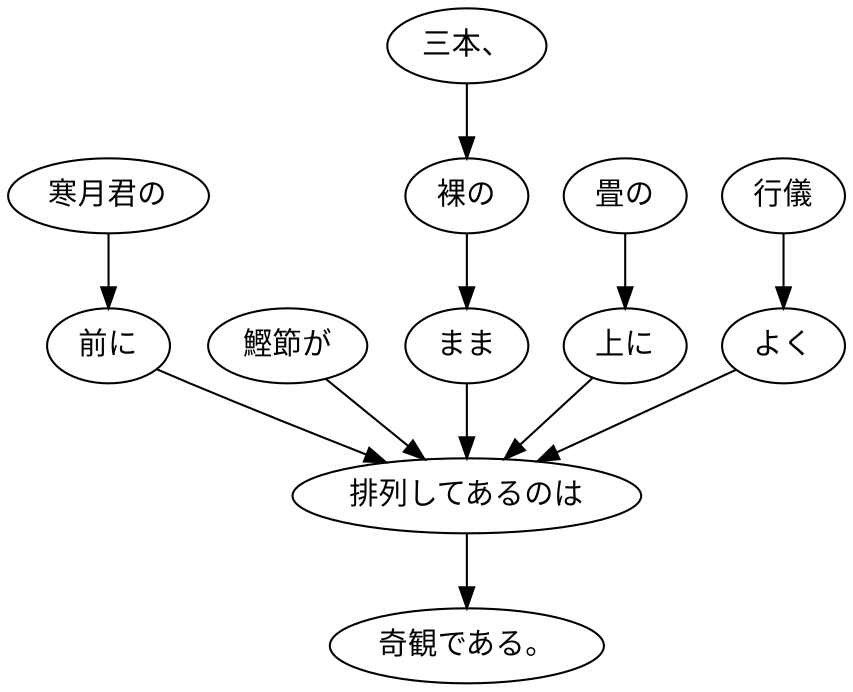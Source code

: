 digraph graph7684 {
	node0 [label="寒月君の"];
	node1 [label="前に"];
	node2 [label="鰹節が"];
	node3 [label="三本、"];
	node4 [label="裸の"];
	node5 [label="まま"];
	node6 [label="畳の"];
	node7 [label="上に"];
	node8 [label="行儀"];
	node9 [label="よく"];
	node10 [label="排列してあるのは"];
	node11 [label="奇観である。"];
	node0 -> node1;
	node1 -> node10;
	node2 -> node10;
	node3 -> node4;
	node4 -> node5;
	node5 -> node10;
	node6 -> node7;
	node7 -> node10;
	node8 -> node9;
	node9 -> node10;
	node10 -> node11;
}
